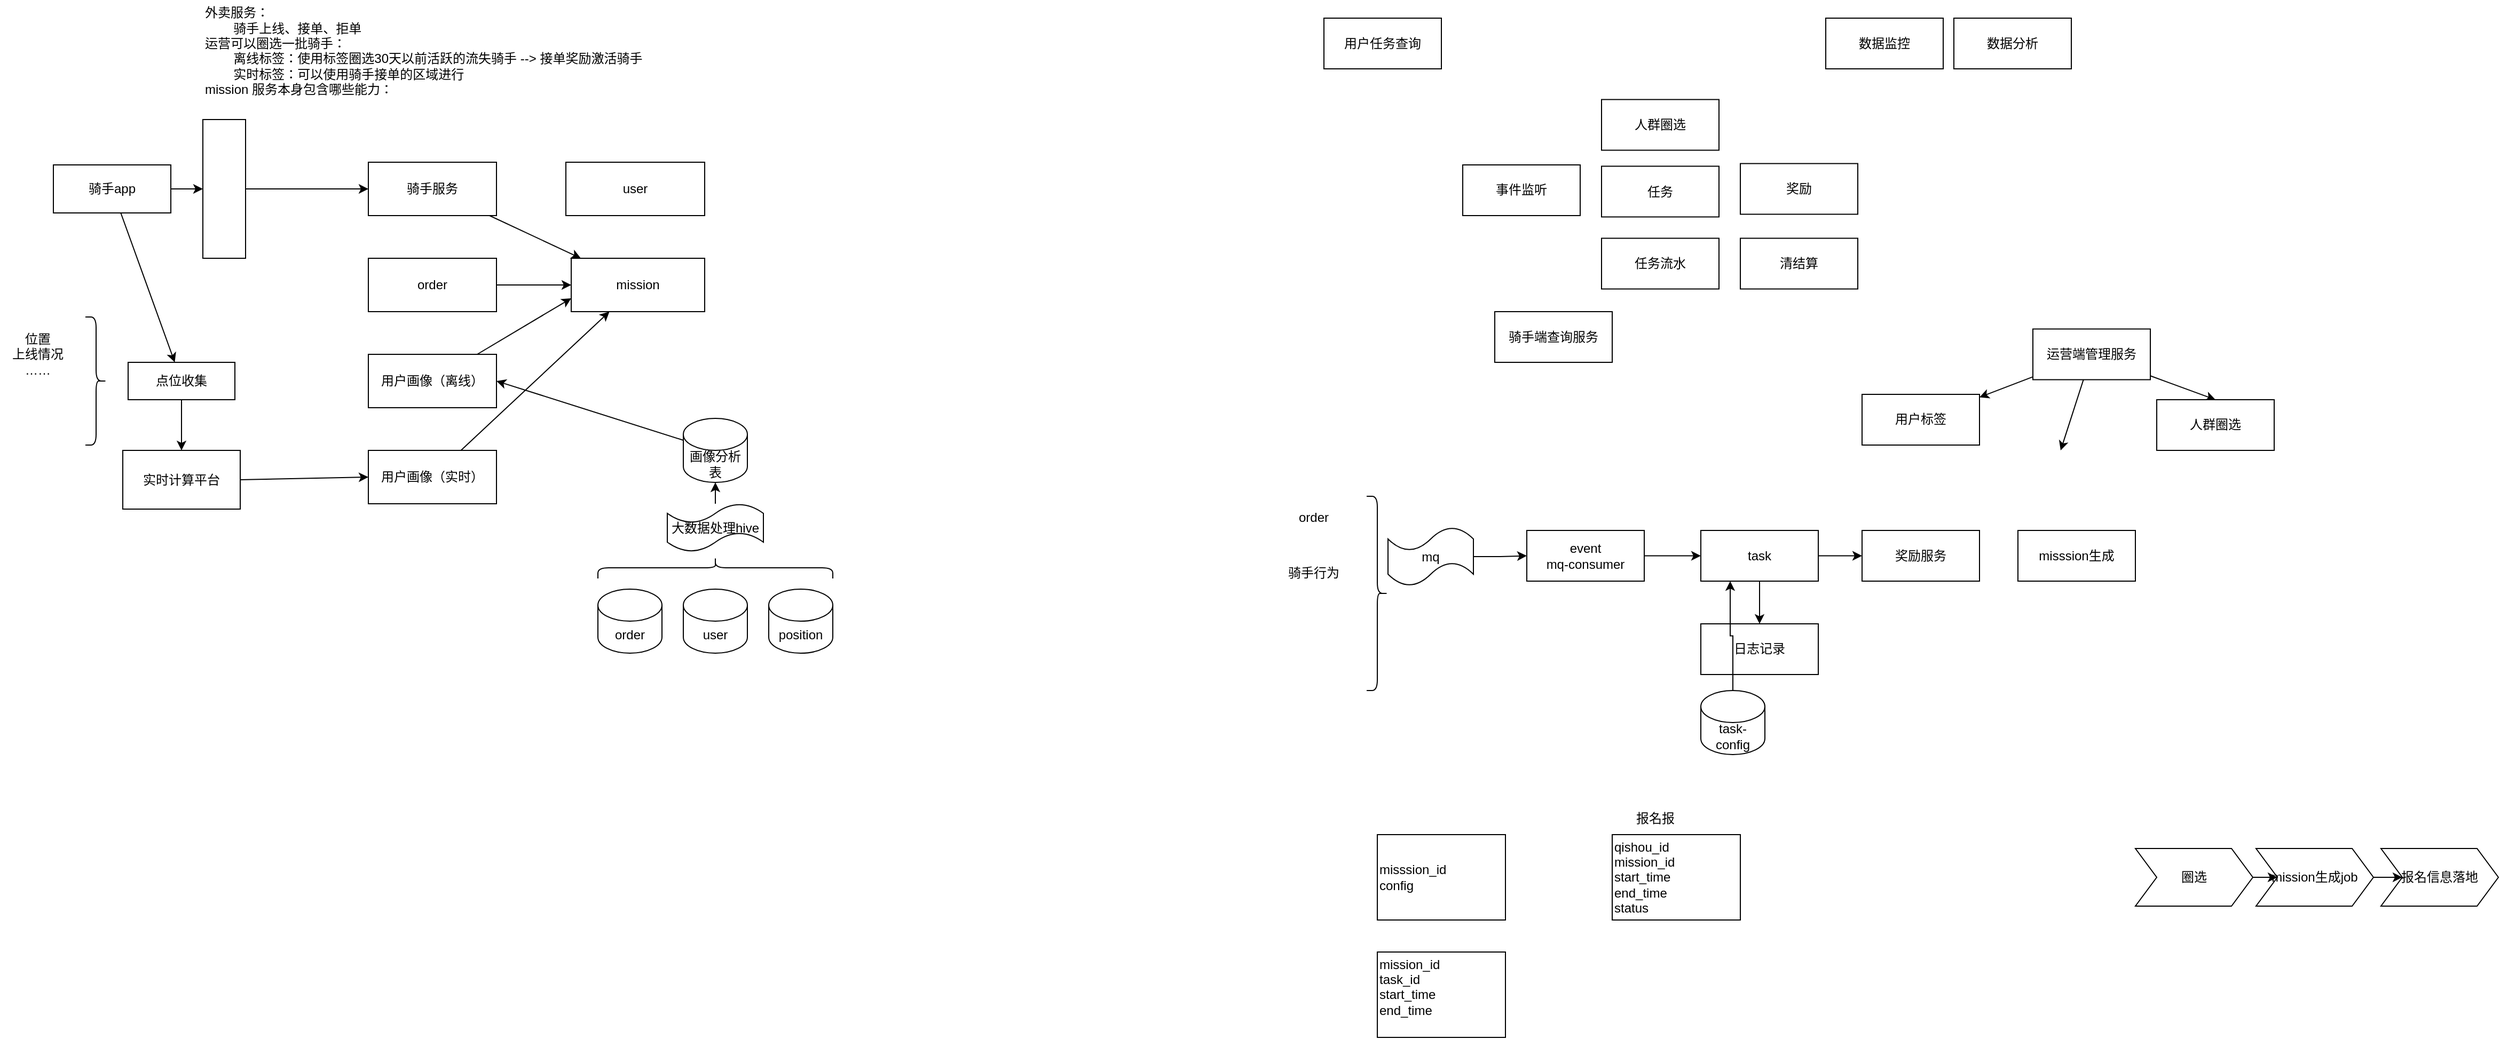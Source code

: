 <mxfile version="24.7.7">
  <diagram name="第 1 页" id="uhqJsvt_ejCMpK2pkjkp">
    <mxGraphModel dx="2190" dy="780" grid="1" gridSize="10" guides="1" tooltips="1" connect="1" arrows="1" fold="1" page="1" pageScale="1" pageWidth="827" pageHeight="1169" math="0" shadow="0">
      <root>
        <mxCell id="0" />
        <mxCell id="1" parent="0" />
        <mxCell id="9O2-hVy0NoaZudDnbtpv-1" value="外卖服务：&lt;div&gt;&lt;span style=&quot;white-space: pre;&quot;&gt;&#x9;&lt;/span&gt;骑手上线、接单、拒单&lt;/div&gt;&lt;div&gt;运营可以圈选一批骑手：&lt;/div&gt;&lt;div&gt;&lt;span style=&quot;white-space: pre;&quot;&gt;&#x9;&lt;/span&gt;离线标签：使用标签圈选30天以前活跃的流失骑手 --&amp;gt; 接单奖励激活骑手&lt;/div&gt;&lt;div&gt;&lt;span style=&quot;white-space: pre;&quot;&gt;&#x9;&lt;/span&gt;实时标签：可以使用骑手接单的区域进行&lt;/div&gt;&lt;div&gt;mission 服务本身包含哪些能力：&lt;/div&gt;&lt;div&gt;&lt;span style=&quot;white-space: pre;&quot;&gt;&#x9;&lt;/span&gt;&lt;br&gt;&lt;/div&gt;" style="text;html=1;align=left;verticalAlign=middle;resizable=0;points=[];autosize=1;strokeColor=none;fillColor=none;" vertex="1" parent="1">
          <mxGeometry x="90" y="68" width="430" height="110" as="geometry" />
        </mxCell>
        <mxCell id="9O2-hVy0NoaZudDnbtpv-2" value="mission" style="rounded=0;whiteSpace=wrap;html=1;" vertex="1" parent="1">
          <mxGeometry x="435" y="310" width="125" height="50" as="geometry" />
        </mxCell>
        <mxCell id="9O2-hVy0NoaZudDnbtpv-7" value="" style="edgeStyle=orthogonalEdgeStyle;rounded=0;orthogonalLoop=1;jettySize=auto;html=1;" edge="1" parent="1" source="9O2-hVy0NoaZudDnbtpv-3" target="9O2-hVy0NoaZudDnbtpv-2">
          <mxGeometry relative="1" as="geometry" />
        </mxCell>
        <mxCell id="9O2-hVy0NoaZudDnbtpv-3" value="order" style="rounded=0;whiteSpace=wrap;html=1;" vertex="1" parent="1">
          <mxGeometry x="245" y="310" width="120" height="50" as="geometry" />
        </mxCell>
        <mxCell id="9O2-hVy0NoaZudDnbtpv-6" value="" style="rounded=0;orthogonalLoop=1;jettySize=auto;html=1;" edge="1" parent="1" source="9O2-hVy0NoaZudDnbtpv-4" target="9O2-hVy0NoaZudDnbtpv-2">
          <mxGeometry relative="1" as="geometry">
            <mxPoint x="445" y="245" as="targetPoint" />
          </mxGeometry>
        </mxCell>
        <mxCell id="9O2-hVy0NoaZudDnbtpv-4" value="骑手服务" style="rounded=0;whiteSpace=wrap;html=1;" vertex="1" parent="1">
          <mxGeometry x="245" y="220" width="120" height="50" as="geometry" />
        </mxCell>
        <mxCell id="9O2-hVy0NoaZudDnbtpv-10" value="" style="rounded=0;orthogonalLoop=1;jettySize=auto;html=1;entryX=0;entryY=0.75;entryDx=0;entryDy=0;" edge="1" parent="1" source="9O2-hVy0NoaZudDnbtpv-8" target="9O2-hVy0NoaZudDnbtpv-2">
          <mxGeometry relative="1" as="geometry">
            <mxPoint x="445" y="425" as="targetPoint" />
          </mxGeometry>
        </mxCell>
        <mxCell id="9O2-hVy0NoaZudDnbtpv-8" value="用户画像（离线）" style="rounded=0;whiteSpace=wrap;html=1;" vertex="1" parent="1">
          <mxGeometry x="245" y="400" width="120" height="50" as="geometry" />
        </mxCell>
        <mxCell id="9O2-hVy0NoaZudDnbtpv-13" value="" style="edgeStyle=orthogonalEdgeStyle;rounded=0;orthogonalLoop=1;jettySize=auto;html=1;" edge="1" parent="1" source="9O2-hVy0NoaZudDnbtpv-11" target="9O2-hVy0NoaZudDnbtpv-12">
          <mxGeometry relative="1" as="geometry" />
        </mxCell>
        <mxCell id="9O2-hVy0NoaZudDnbtpv-18" value="" style="rounded=0;orthogonalLoop=1;jettySize=auto;html=1;" edge="1" parent="1" source="9O2-hVy0NoaZudDnbtpv-11" target="9O2-hVy0NoaZudDnbtpv-16">
          <mxGeometry relative="1" as="geometry">
            <mxPoint x="5" y="347.5" as="targetPoint" />
          </mxGeometry>
        </mxCell>
        <mxCell id="9O2-hVy0NoaZudDnbtpv-11" value="骑手app" style="rounded=0;whiteSpace=wrap;html=1;" vertex="1" parent="1">
          <mxGeometry x="-50" y="222.5" width="110" height="45" as="geometry" />
        </mxCell>
        <mxCell id="9O2-hVy0NoaZudDnbtpv-14" value="" style="edgeStyle=orthogonalEdgeStyle;rounded=0;orthogonalLoop=1;jettySize=auto;html=1;" edge="1" parent="1" source="9O2-hVy0NoaZudDnbtpv-12" target="9O2-hVy0NoaZudDnbtpv-4">
          <mxGeometry relative="1" as="geometry" />
        </mxCell>
        <mxCell id="9O2-hVy0NoaZudDnbtpv-12" value="" style="rounded=0;whiteSpace=wrap;html=1;" vertex="1" parent="1">
          <mxGeometry x="90" y="180" width="40" height="130" as="geometry" />
        </mxCell>
        <mxCell id="9O2-hVy0NoaZudDnbtpv-30" value="" style="rounded=0;orthogonalLoop=1;jettySize=auto;html=1;" edge="1" parent="1" source="9O2-hVy0NoaZudDnbtpv-15" target="9O2-hVy0NoaZudDnbtpv-2">
          <mxGeometry relative="1" as="geometry" />
        </mxCell>
        <mxCell id="9O2-hVy0NoaZudDnbtpv-15" value="用户画像（实时）" style="rounded=0;whiteSpace=wrap;html=1;" vertex="1" parent="1">
          <mxGeometry x="245" y="490" width="120" height="50" as="geometry" />
        </mxCell>
        <mxCell id="9O2-hVy0NoaZudDnbtpv-20" value="" style="rounded=0;orthogonalLoop=1;jettySize=auto;html=1;entryX=0;entryY=0.5;entryDx=0;entryDy=0;exitX=1;exitY=0.5;exitDx=0;exitDy=0;" edge="1" parent="1" source="9O2-hVy0NoaZudDnbtpv-27" target="9O2-hVy0NoaZudDnbtpv-15">
          <mxGeometry relative="1" as="geometry">
            <mxPoint x="105" y="505" as="sourcePoint" />
            <mxPoint x="130" y="530" as="targetPoint" />
          </mxGeometry>
        </mxCell>
        <mxCell id="9O2-hVy0NoaZudDnbtpv-26" value="" style="edgeStyle=orthogonalEdgeStyle;rounded=0;orthogonalLoop=1;jettySize=auto;html=1;entryX=0.5;entryY=0;entryDx=0;entryDy=0;" edge="1" parent="1" source="9O2-hVy0NoaZudDnbtpv-16" target="9O2-hVy0NoaZudDnbtpv-27">
          <mxGeometry relative="1" as="geometry">
            <mxPoint x="70" y="480" as="targetPoint" />
          </mxGeometry>
        </mxCell>
        <mxCell id="9O2-hVy0NoaZudDnbtpv-16" value="点位收集" style="rounded=0;whiteSpace=wrap;html=1;" vertex="1" parent="1">
          <mxGeometry x="20" y="407.5" width="100" height="35" as="geometry" />
        </mxCell>
        <mxCell id="9O2-hVy0NoaZudDnbtpv-21" value="order" style="shape=cylinder3;whiteSpace=wrap;html=1;boundedLbl=1;backgroundOutline=1;size=15;" vertex="1" parent="1">
          <mxGeometry x="460" y="620" width="60" height="60" as="geometry" />
        </mxCell>
        <mxCell id="9O2-hVy0NoaZudDnbtpv-22" value="user" style="rounded=0;whiteSpace=wrap;html=1;" vertex="1" parent="1">
          <mxGeometry x="430" y="220" width="130" height="50" as="geometry" />
        </mxCell>
        <mxCell id="9O2-hVy0NoaZudDnbtpv-23" value="user" style="shape=cylinder3;whiteSpace=wrap;html=1;boundedLbl=1;backgroundOutline=1;size=15;" vertex="1" parent="1">
          <mxGeometry x="540" y="620" width="60" height="60" as="geometry" />
        </mxCell>
        <mxCell id="9O2-hVy0NoaZudDnbtpv-24" value="position" style="shape=cylinder3;whiteSpace=wrap;html=1;boundedLbl=1;backgroundOutline=1;size=15;" vertex="1" parent="1">
          <mxGeometry x="620" y="620" width="60" height="60" as="geometry" />
        </mxCell>
        <mxCell id="9O2-hVy0NoaZudDnbtpv-27" value="实时计算平台" style="rounded=0;whiteSpace=wrap;html=1;" vertex="1" parent="1">
          <mxGeometry x="15" y="490" width="110" height="55" as="geometry" />
        </mxCell>
        <mxCell id="9O2-hVy0NoaZudDnbtpv-28" value="" style="shape=curlyBracket;whiteSpace=wrap;html=1;rounded=1;flipH=1;labelPosition=right;verticalLabelPosition=middle;align=left;verticalAlign=middle;" vertex="1" parent="1">
          <mxGeometry x="-20" y="365" width="20" height="120" as="geometry" />
        </mxCell>
        <mxCell id="9O2-hVy0NoaZudDnbtpv-29" value="位置&lt;div&gt;上线情况&lt;/div&gt;&lt;div&gt;……&lt;/div&gt;" style="text;html=1;align=center;verticalAlign=middle;resizable=0;points=[];autosize=1;strokeColor=none;fillColor=none;" vertex="1" parent="1">
          <mxGeometry x="-100" y="370" width="70" height="60" as="geometry" />
        </mxCell>
        <mxCell id="9O2-hVy0NoaZudDnbtpv-31" value="" style="shape=curlyBracket;whiteSpace=wrap;html=1;rounded=1;labelPosition=left;verticalLabelPosition=middle;align=right;verticalAlign=middle;rotation=90;" vertex="1" parent="1">
          <mxGeometry x="560" y="490" width="20" height="220" as="geometry" />
        </mxCell>
        <mxCell id="9O2-hVy0NoaZudDnbtpv-34" value="" style="edgeStyle=orthogonalEdgeStyle;rounded=0;orthogonalLoop=1;jettySize=auto;html=1;" edge="1" parent="1" source="9O2-hVy0NoaZudDnbtpv-32">
          <mxGeometry relative="1" as="geometry">
            <mxPoint x="570" y="520" as="targetPoint" />
          </mxGeometry>
        </mxCell>
        <mxCell id="9O2-hVy0NoaZudDnbtpv-32" value="大数据处理hive" style="shape=tape;whiteSpace=wrap;html=1;" vertex="1" parent="1">
          <mxGeometry x="525" y="540" width="90" height="45" as="geometry" />
        </mxCell>
        <mxCell id="9O2-hVy0NoaZudDnbtpv-37" value="" style="rounded=0;orthogonalLoop=1;jettySize=auto;html=1;entryX=1;entryY=0.5;entryDx=0;entryDy=0;" edge="1" parent="1" source="9O2-hVy0NoaZudDnbtpv-35" target="9O2-hVy0NoaZudDnbtpv-8">
          <mxGeometry relative="1" as="geometry">
            <mxPoint x="450" y="450" as="targetPoint" />
          </mxGeometry>
        </mxCell>
        <mxCell id="9O2-hVy0NoaZudDnbtpv-35" value="画像分析表" style="shape=cylinder3;whiteSpace=wrap;html=1;boundedLbl=1;backgroundOutline=1;size=15;" vertex="1" parent="1">
          <mxGeometry x="540" y="460" width="60" height="60" as="geometry" />
        </mxCell>
        <mxCell id="9O2-hVy0NoaZudDnbtpv-38" value="任务" style="rounded=0;whiteSpace=wrap;html=1;" vertex="1" parent="1">
          <mxGeometry x="1400" y="223.75" width="110" height="47.5" as="geometry" />
        </mxCell>
        <mxCell id="9O2-hVy0NoaZudDnbtpv-39" value="人群圈选" style="rounded=0;whiteSpace=wrap;html=1;" vertex="1" parent="1">
          <mxGeometry x="1400" y="161.25" width="110" height="47.5" as="geometry" />
        </mxCell>
        <mxCell id="9O2-hVy0NoaZudDnbtpv-40" value="事件监听" style="rounded=0;whiteSpace=wrap;html=1;" vertex="1" parent="1">
          <mxGeometry x="1270" y="222.5" width="110" height="47.5" as="geometry" />
        </mxCell>
        <mxCell id="9O2-hVy0NoaZudDnbtpv-42" value="奖励" style="rounded=0;whiteSpace=wrap;html=1;" vertex="1" parent="1">
          <mxGeometry x="1530" y="221.25" width="110" height="47.5" as="geometry" />
        </mxCell>
        <mxCell id="9O2-hVy0NoaZudDnbtpv-43" value="任务流水" style="rounded=0;whiteSpace=wrap;html=1;" vertex="1" parent="1">
          <mxGeometry x="1400" y="291.25" width="110" height="47.5" as="geometry" />
        </mxCell>
        <mxCell id="9O2-hVy0NoaZudDnbtpv-44" value="用户任务查询" style="rounded=0;whiteSpace=wrap;html=1;" vertex="1" parent="1">
          <mxGeometry x="1140" y="85" width="110" height="47.5" as="geometry" />
        </mxCell>
        <mxCell id="9O2-hVy0NoaZudDnbtpv-45" value="数据监控" style="rounded=0;whiteSpace=wrap;html=1;" vertex="1" parent="1">
          <mxGeometry x="1610" y="85" width="110" height="47.5" as="geometry" />
        </mxCell>
        <mxCell id="9O2-hVy0NoaZudDnbtpv-46" value="数据分析" style="rounded=0;whiteSpace=wrap;html=1;" vertex="1" parent="1">
          <mxGeometry x="1730" y="85" width="110" height="47.5" as="geometry" />
        </mxCell>
        <mxCell id="9O2-hVy0NoaZudDnbtpv-47" value="清结算" style="rounded=0;whiteSpace=wrap;html=1;" vertex="1" parent="1">
          <mxGeometry x="1530" y="291.25" width="110" height="47.5" as="geometry" />
        </mxCell>
        <mxCell id="9O2-hVy0NoaZudDnbtpv-53" value="" style="edgeStyle=orthogonalEdgeStyle;rounded=0;orthogonalLoop=1;jettySize=auto;html=1;" edge="1" parent="1" source="9O2-hVy0NoaZudDnbtpv-48" target="9O2-hVy0NoaZudDnbtpv-50">
          <mxGeometry relative="1" as="geometry" />
        </mxCell>
        <mxCell id="9O2-hVy0NoaZudDnbtpv-54" value="" style="edgeStyle=orthogonalEdgeStyle;rounded=0;orthogonalLoop=1;jettySize=auto;html=1;" edge="1" parent="1" source="9O2-hVy0NoaZudDnbtpv-48" target="9O2-hVy0NoaZudDnbtpv-49">
          <mxGeometry relative="1" as="geometry" />
        </mxCell>
        <mxCell id="9O2-hVy0NoaZudDnbtpv-48" value="task" style="rounded=0;whiteSpace=wrap;html=1;" vertex="1" parent="1">
          <mxGeometry x="1493" y="565" width="110" height="47.5" as="geometry" />
        </mxCell>
        <mxCell id="9O2-hVy0NoaZudDnbtpv-49" value="奖励服务" style="rounded=0;whiteSpace=wrap;html=1;" vertex="1" parent="1">
          <mxGeometry x="1644" y="565" width="110" height="47.5" as="geometry" />
        </mxCell>
        <mxCell id="9O2-hVy0NoaZudDnbtpv-50" value="日志记录" style="rounded=0;whiteSpace=wrap;html=1;" vertex="1" parent="1">
          <mxGeometry x="1493" y="652.5" width="110" height="47.5" as="geometry" />
        </mxCell>
        <mxCell id="9O2-hVy0NoaZudDnbtpv-71" value="" style="rounded=0;orthogonalLoop=1;jettySize=auto;html=1;" edge="1" parent="1" source="9O2-hVy0NoaZudDnbtpv-51" target="9O2-hVy0NoaZudDnbtpv-68">
          <mxGeometry relative="1" as="geometry">
            <mxPoint x="1724" y="393.75" as="targetPoint" />
          </mxGeometry>
        </mxCell>
        <mxCell id="9O2-hVy0NoaZudDnbtpv-73" value="" style="rounded=0;orthogonalLoop=1;jettySize=auto;html=1;entryX=0.5;entryY=0;entryDx=0;entryDy=0;" edge="1" parent="1" source="9O2-hVy0NoaZudDnbtpv-51" target="9O2-hVy0NoaZudDnbtpv-67">
          <mxGeometry relative="1" as="geometry">
            <mxPoint x="1994" y="393.75" as="targetPoint" />
          </mxGeometry>
        </mxCell>
        <mxCell id="9O2-hVy0NoaZudDnbtpv-75" value="" style="rounded=0;orthogonalLoop=1;jettySize=auto;html=1;" edge="1" parent="1" source="9O2-hVy0NoaZudDnbtpv-51">
          <mxGeometry relative="1" as="geometry">
            <mxPoint x="1830" y="490" as="targetPoint" />
          </mxGeometry>
        </mxCell>
        <mxCell id="9O2-hVy0NoaZudDnbtpv-51" value="运营端管理服务" style="rounded=0;whiteSpace=wrap;html=1;" vertex="1" parent="1">
          <mxGeometry x="1804" y="376.25" width="110" height="47.5" as="geometry" />
        </mxCell>
        <mxCell id="9O2-hVy0NoaZudDnbtpv-52" value="骑手端查询服务" style="rounded=0;whiteSpace=wrap;html=1;" vertex="1" parent="1">
          <mxGeometry x="1300" y="360" width="110" height="47.5" as="geometry" />
        </mxCell>
        <mxCell id="9O2-hVy0NoaZudDnbtpv-66" value="" style="edgeStyle=orthogonalEdgeStyle;rounded=0;orthogonalLoop=1;jettySize=auto;html=1;" edge="1" parent="1" source="9O2-hVy0NoaZudDnbtpv-55" target="9O2-hVy0NoaZudDnbtpv-48">
          <mxGeometry relative="1" as="geometry" />
        </mxCell>
        <mxCell id="9O2-hVy0NoaZudDnbtpv-55" value="event&lt;div&gt;mq-consumer&lt;/div&gt;" style="rounded=0;whiteSpace=wrap;html=1;" vertex="1" parent="1">
          <mxGeometry x="1330" y="565" width="110" height="47.5" as="geometry" />
        </mxCell>
        <mxCell id="9O2-hVy0NoaZudDnbtpv-57" value="" style="edgeStyle=orthogonalEdgeStyle;rounded=0;orthogonalLoop=1;jettySize=auto;html=1;" edge="1" parent="1" source="9O2-hVy0NoaZudDnbtpv-56" target="9O2-hVy0NoaZudDnbtpv-55">
          <mxGeometry relative="1" as="geometry" />
        </mxCell>
        <mxCell id="9O2-hVy0NoaZudDnbtpv-56" value="mq" style="shape=tape;whiteSpace=wrap;html=1;" vertex="1" parent="1">
          <mxGeometry x="1200" y="562" width="80" height="55" as="geometry" />
        </mxCell>
        <mxCell id="9O2-hVy0NoaZudDnbtpv-58" value="" style="shape=curlyBracket;whiteSpace=wrap;html=1;rounded=1;flipH=1;labelPosition=right;verticalLabelPosition=middle;align=left;verticalAlign=middle;" vertex="1" parent="1">
          <mxGeometry x="1180" y="533" width="20" height="182" as="geometry" />
        </mxCell>
        <mxCell id="9O2-hVy0NoaZudDnbtpv-61" value="order" style="text;html=1;align=center;verticalAlign=middle;resizable=0;points=[];autosize=1;strokeColor=none;fillColor=none;" vertex="1" parent="1">
          <mxGeometry x="1105" y="538" width="50" height="30" as="geometry" />
        </mxCell>
        <mxCell id="9O2-hVy0NoaZudDnbtpv-63" value="骑手行为" style="text;html=1;align=center;verticalAlign=middle;resizable=0;points=[];autosize=1;strokeColor=none;fillColor=none;" vertex="1" parent="1">
          <mxGeometry x="1095" y="590" width="70" height="30" as="geometry" />
        </mxCell>
        <mxCell id="9O2-hVy0NoaZudDnbtpv-65" value="" style="edgeStyle=orthogonalEdgeStyle;rounded=0;orthogonalLoop=1;jettySize=auto;html=1;entryX=0.25;entryY=1;entryDx=0;entryDy=0;" edge="1" parent="1" source="9O2-hVy0NoaZudDnbtpv-64" target="9O2-hVy0NoaZudDnbtpv-48">
          <mxGeometry relative="1" as="geometry" />
        </mxCell>
        <mxCell id="9O2-hVy0NoaZudDnbtpv-64" value="task-config" style="shape=cylinder3;whiteSpace=wrap;html=1;boundedLbl=1;backgroundOutline=1;size=15;" vertex="1" parent="1">
          <mxGeometry x="1493" y="715" width="60" height="60" as="geometry" />
        </mxCell>
        <mxCell id="9O2-hVy0NoaZudDnbtpv-67" value="人群圈选" style="rounded=0;whiteSpace=wrap;html=1;" vertex="1" parent="1">
          <mxGeometry x="1920" y="442.5" width="110" height="47.5" as="geometry" />
        </mxCell>
        <mxCell id="9O2-hVy0NoaZudDnbtpv-68" value="用户标签" style="rounded=0;whiteSpace=wrap;html=1;" vertex="1" parent="1">
          <mxGeometry x="1644" y="437.5" width="110" height="47.5" as="geometry" />
        </mxCell>
        <mxCell id="9O2-hVy0NoaZudDnbtpv-69" style="edgeStyle=orthogonalEdgeStyle;rounded=0;orthogonalLoop=1;jettySize=auto;html=1;exitX=0.5;exitY=1;exitDx=0;exitDy=0;" edge="1" parent="1" source="9O2-hVy0NoaZudDnbtpv-68" target="9O2-hVy0NoaZudDnbtpv-68">
          <mxGeometry relative="1" as="geometry" />
        </mxCell>
        <mxCell id="9O2-hVy0NoaZudDnbtpv-77" value="qishou_id&lt;div&gt;mission_id&lt;/div&gt;&lt;div&gt;start_time&lt;br&gt;end_time&lt;/div&gt;&lt;div&gt;status&lt;/div&gt;" style="rounded=0;whiteSpace=wrap;html=1;align=left;" vertex="1" parent="1">
          <mxGeometry x="1410" y="850" width="120" height="80" as="geometry" />
        </mxCell>
        <mxCell id="9O2-hVy0NoaZudDnbtpv-79" value="mission_id&lt;div&gt;task_id&lt;/div&gt;&lt;div&gt;start_time&lt;/div&gt;&lt;div&gt;end_time&lt;/div&gt;&lt;div&gt;&lt;br&gt;&lt;/div&gt;" style="rounded=0;whiteSpace=wrap;html=1;align=left;" vertex="1" parent="1">
          <mxGeometry x="1190" y="960" width="120" height="80" as="geometry" />
        </mxCell>
        <mxCell id="9O2-hVy0NoaZudDnbtpv-82" value="misssion_id&lt;div&gt;config&lt;/div&gt;" style="rounded=0;whiteSpace=wrap;html=1;align=left;" vertex="1" parent="1">
          <mxGeometry x="1190" y="850" width="120" height="80" as="geometry" />
        </mxCell>
        <mxCell id="9O2-hVy0NoaZudDnbtpv-84" value="报名报" style="text;html=1;align=center;verticalAlign=middle;resizable=0;points=[];autosize=1;strokeColor=none;fillColor=none;" vertex="1" parent="1">
          <mxGeometry x="1420" y="820" width="60" height="30" as="geometry" />
        </mxCell>
        <mxCell id="9O2-hVy0NoaZudDnbtpv-87" value="" style="edgeStyle=orthogonalEdgeStyle;rounded=0;orthogonalLoop=1;jettySize=auto;html=1;" edge="1" parent="1" source="9O2-hVy0NoaZudDnbtpv-85" target="9O2-hVy0NoaZudDnbtpv-86">
          <mxGeometry relative="1" as="geometry" />
        </mxCell>
        <mxCell id="9O2-hVy0NoaZudDnbtpv-85" value="圈选" style="shape=step;perimeter=stepPerimeter;whiteSpace=wrap;html=1;fixedSize=1;" vertex="1" parent="1">
          <mxGeometry x="1900" y="863" width="110" height="54" as="geometry" />
        </mxCell>
        <mxCell id="9O2-hVy0NoaZudDnbtpv-89" value="" style="edgeStyle=orthogonalEdgeStyle;rounded=0;orthogonalLoop=1;jettySize=auto;html=1;" edge="1" parent="1" source="9O2-hVy0NoaZudDnbtpv-86" target="9O2-hVy0NoaZudDnbtpv-88">
          <mxGeometry relative="1" as="geometry" />
        </mxCell>
        <mxCell id="9O2-hVy0NoaZudDnbtpv-86" value="mission生成job" style="shape=step;perimeter=stepPerimeter;whiteSpace=wrap;html=1;fixedSize=1;" vertex="1" parent="1">
          <mxGeometry x="2013" y="863" width="110" height="54" as="geometry" />
        </mxCell>
        <mxCell id="9O2-hVy0NoaZudDnbtpv-88" value="报名信息落地" style="shape=step;perimeter=stepPerimeter;whiteSpace=wrap;html=1;fixedSize=1;" vertex="1" parent="1">
          <mxGeometry x="2130" y="863" width="110" height="54" as="geometry" />
        </mxCell>
        <mxCell id="9O2-hVy0NoaZudDnbtpv-90" value="misssion生成" style="rounded=0;whiteSpace=wrap;html=1;" vertex="1" parent="1">
          <mxGeometry x="1790" y="565" width="110" height="47.5" as="geometry" />
        </mxCell>
      </root>
    </mxGraphModel>
  </diagram>
</mxfile>
